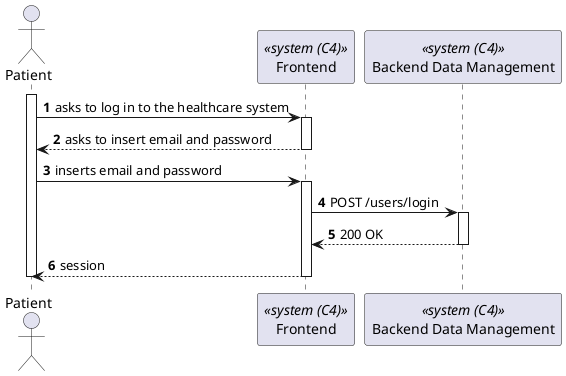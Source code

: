 @startuml process-view
autonumber

actor "Patient" as Patient
participant Frontend as "Frontend" <<system (C4)>>
participant BackendDataManagement as "Backend Data Management" <<system (C4)>>

activate Patient

    Patient -> Frontend : asks to log in to the healthcare system

    activate Frontend
        Frontend --> Patient : asks to insert email and password
    
    deactivate Frontend

    Patient -> Frontend : inserts email and password

    activate Frontend
    
        Frontend-> BackendDataManagement : POST /users/login
        activate BackendDataManagement

            Frontend <-- BackendDataManagement : 200 OK

        deactivate BackendDataManagement

    Frontend --> Patient : session
    
    deactivate Frontend
deactivate Patient

@enduml